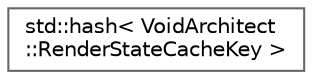 digraph "Graphical Class Hierarchy"
{
 // LATEX_PDF_SIZE
  bgcolor="transparent";
  edge [fontname=Helvetica,fontsize=10,labelfontname=Helvetica,labelfontsize=10];
  node [fontname=Helvetica,fontsize=10,shape=box,height=0.2,width=0.4];
  rankdir="LR";
  Node0 [id="Node000000",label="std::hash\< VoidArchitect\l::RenderStateCacheKey \>",height=0.2,width=0.4,color="grey40", fillcolor="white", style="filled",URL="$structstd_1_1hash_3_01_void_architect_1_1_render_state_cache_key_01_4.html",tooltip=" "];
}
